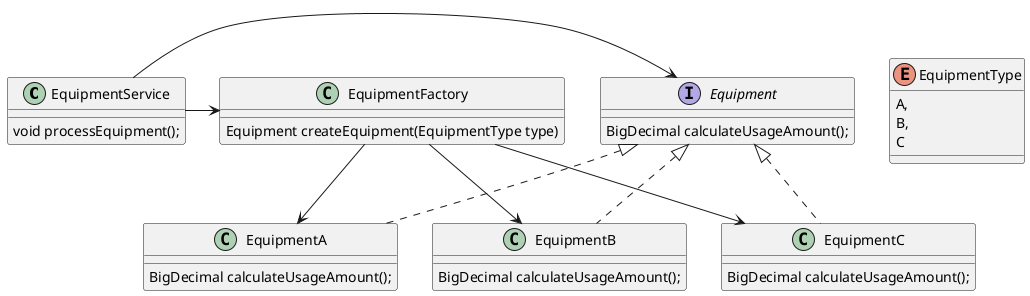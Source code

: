 @startuml
class EquipmentService {
    void processEquipment();
}

interface Equipment{
    BigDecimal calculateUsageAmount();
}

class EquipmentA implements Equipment{
 BigDecimal calculateUsageAmount();
}

class EquipmentB implements Equipment{
 BigDecimal calculateUsageAmount();
}

class EquipmentC implements Equipment{
 BigDecimal calculateUsageAmount();
}


class EquipmentFactory{
    Equipment createEquipment(EquipmentType type)
}

enum EquipmentType{
    A,
    B,
    C
}

EquipmentFactory -> EquipmentA
EquipmentFactory -> EquipmentB
EquipmentFactory -> EquipmentC

EquipmentService -> EquipmentFactory
EquipmentService -> Equipment

@enduml